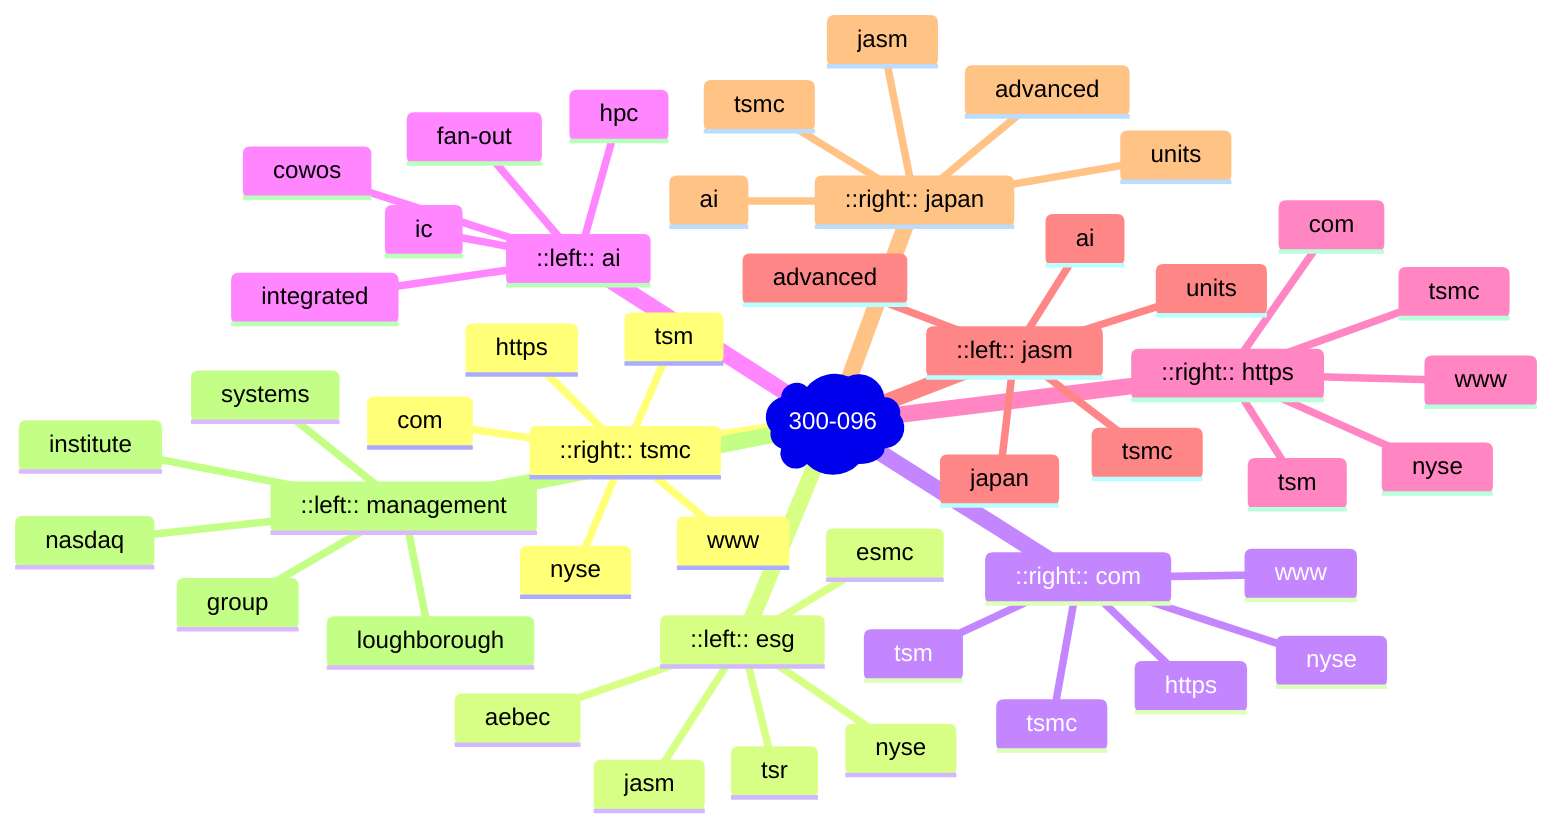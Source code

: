 mindmap
  root)300-096(
    ::right:: tsmc
      https
      www
      com
      nyse
      tsm
    ::left:: esg
      aebec
      jasm
      esmc
      tsr
      nyse
    ::right:: com
      https
      www
      tsmc
      nyse
      tsm
    ::left:: ai
      hpc
      cowos
      ic
      integrated
      fan-out
    ::right:: https
      www
      tsmc
      com
      nyse
      tsm
    ::left:: jasm
      tsmc
      ai
      units
      japan
      advanced
    ::right:: japan
      jasm
      tsmc
      ai
      units
      advanced
    ::left:: management
      group
      loughborough
      institute
      nasdaq
      systems